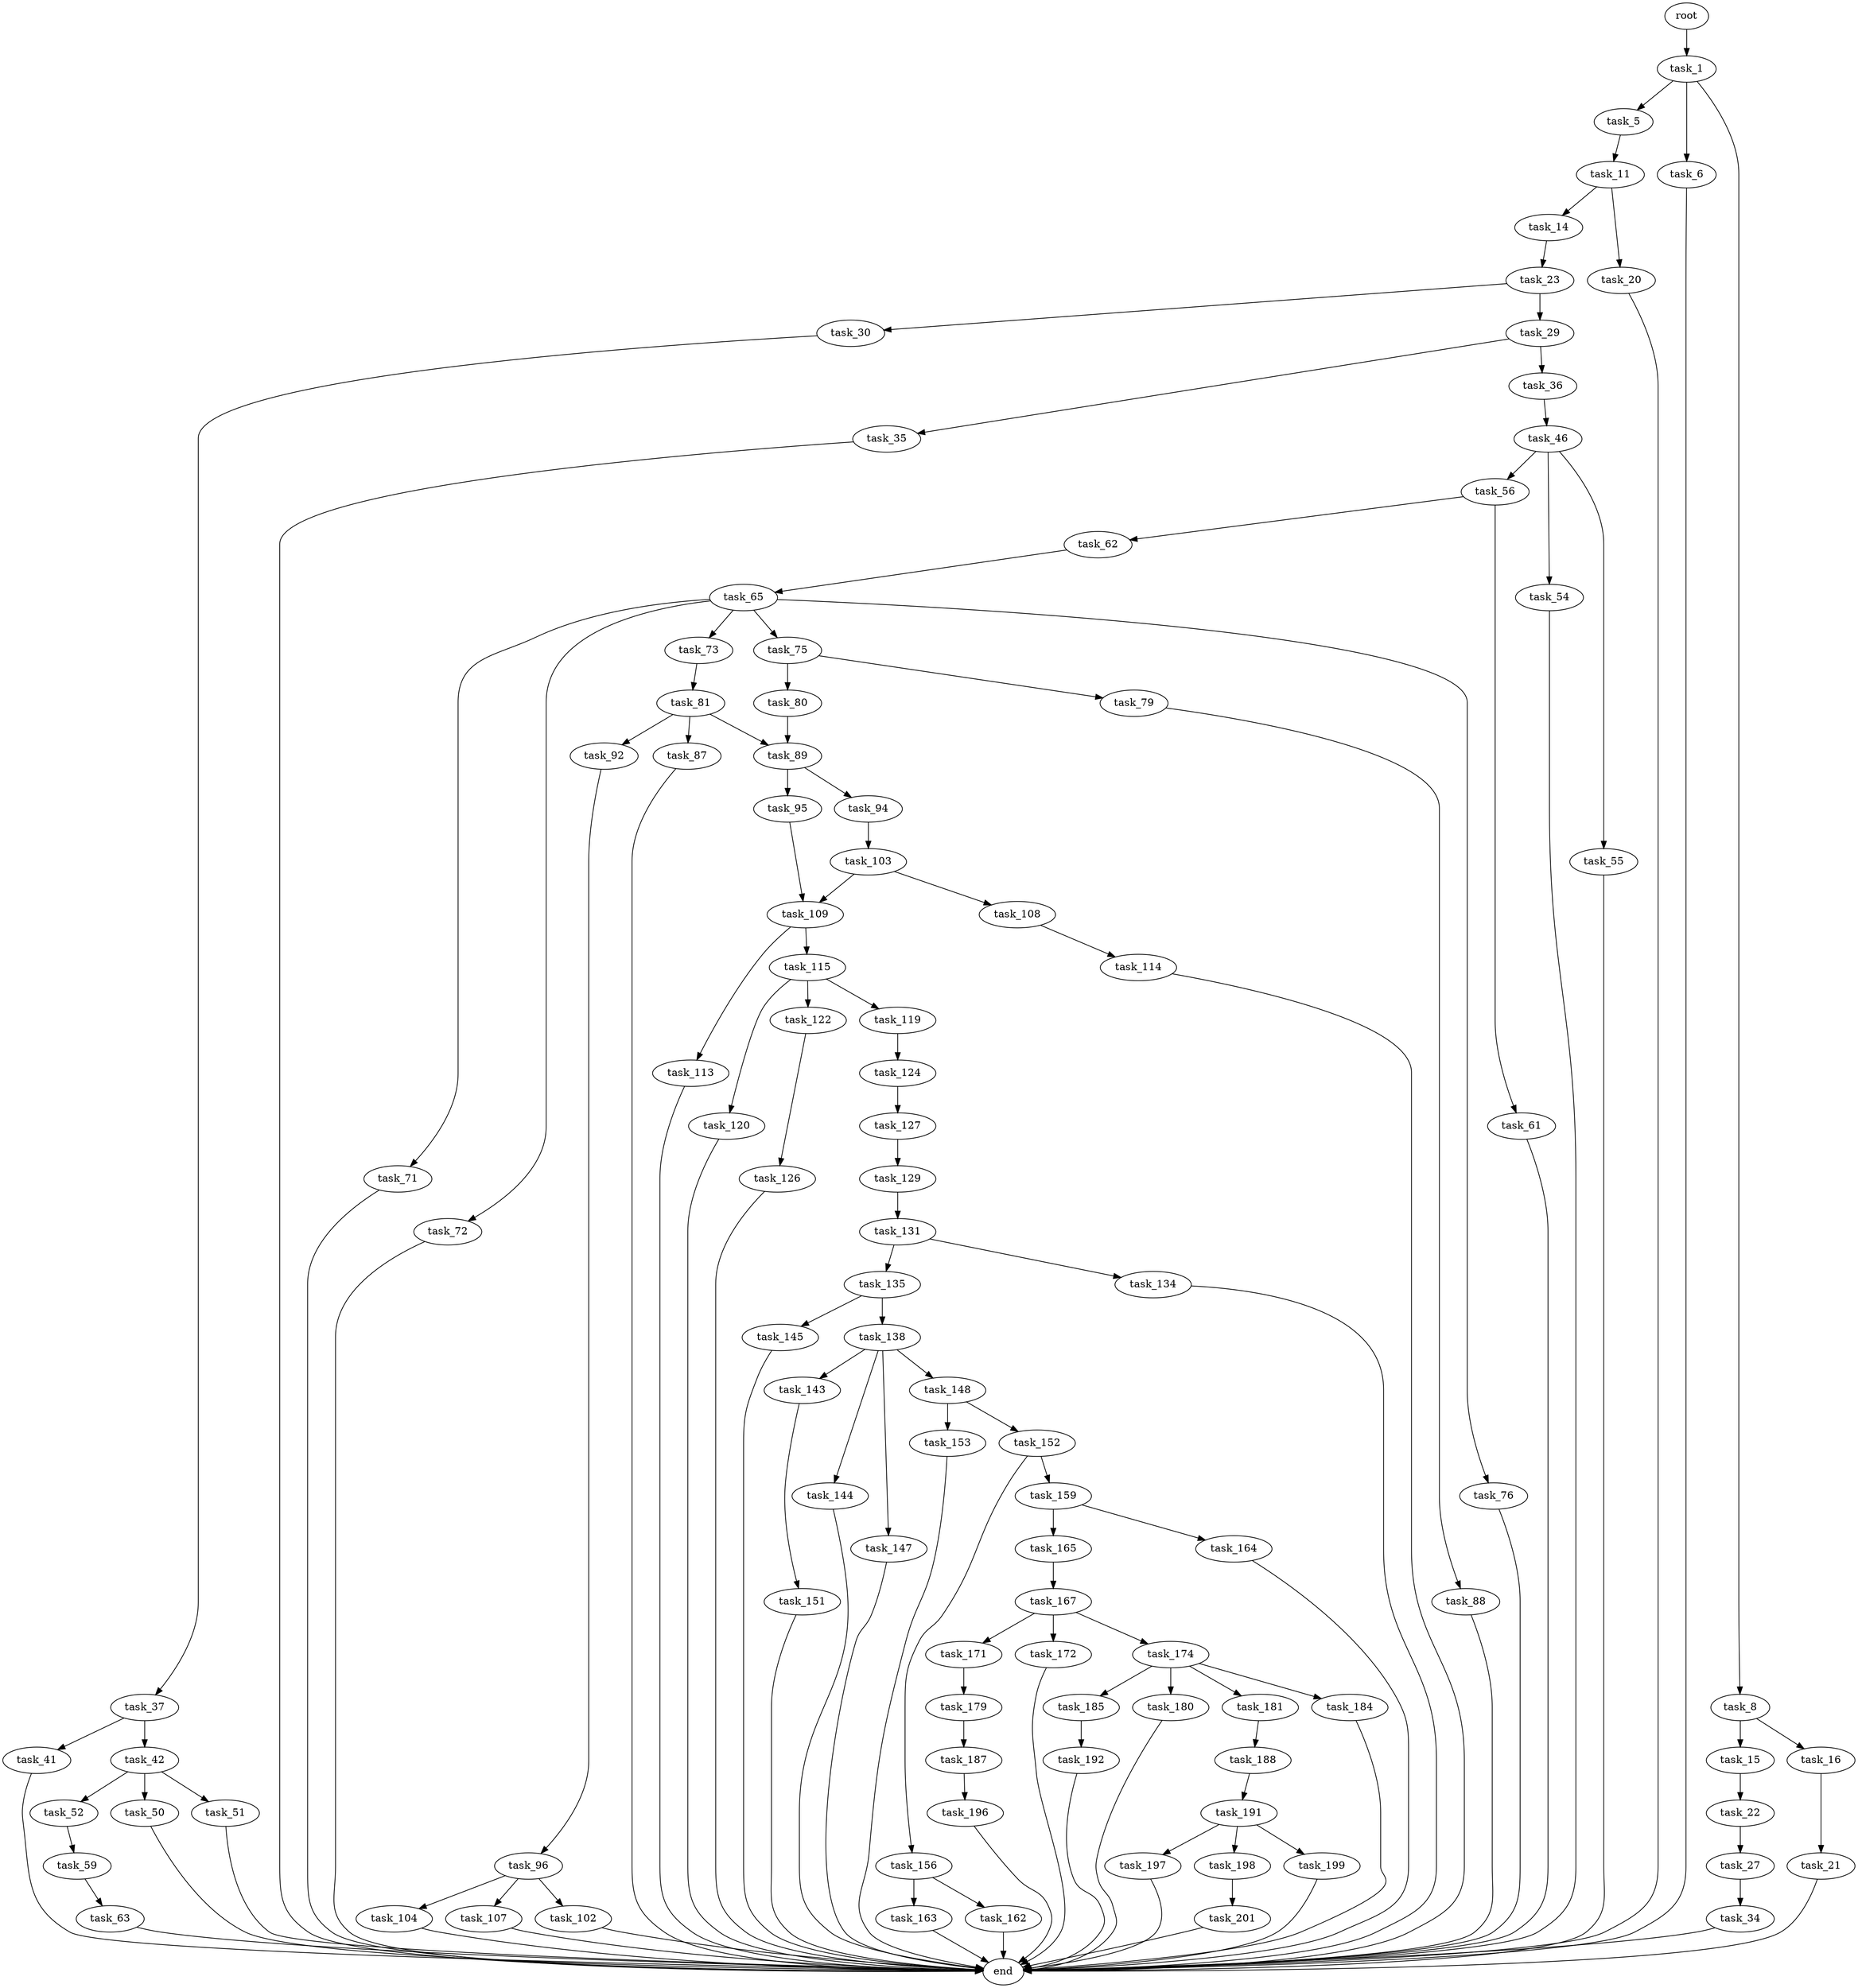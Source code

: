 digraph G {
  root [size="0.000000"];
  task_1 [size="50185965141.000000"];
  task_5 [size="702055701667.000000"];
  task_6 [size="6126015704.000000"];
  task_8 [size="483045165026.000000"];
  task_11 [size="134217728000.000000"];
  end [size="0.000000"];
  task_15 [size="1073741824000.000000"];
  task_16 [size="231928233984.000000"];
  task_14 [size="36134083526.000000"];
  task_20 [size="231928233984.000000"];
  task_23 [size="3384266288.000000"];
  task_22 [size="19642597804.000000"];
  task_21 [size="36501618153.000000"];
  task_27 [size="8589934592.000000"];
  task_29 [size="231928233984.000000"];
  task_30 [size="36214069690.000000"];
  task_34 [size="325861730241.000000"];
  task_35 [size="99647600424.000000"];
  task_36 [size="782757789696.000000"];
  task_37 [size="4206456233.000000"];
  task_46 [size="48248030212.000000"];
  task_41 [size="10143534720.000000"];
  task_42 [size="177388612302.000000"];
  task_50 [size="1085931347172.000000"];
  task_51 [size="402142854531.000000"];
  task_52 [size="17918672307.000000"];
  task_54 [size="32970525440.000000"];
  task_55 [size="8589934592.000000"];
  task_56 [size="8589934592.000000"];
  task_59 [size="159593783184.000000"];
  task_61 [size="182498876978.000000"];
  task_62 [size="549755813888.000000"];
  task_63 [size="247384148835.000000"];
  task_65 [size="913366250713.000000"];
  task_71 [size="7629703096.000000"];
  task_72 [size="64032389222.000000"];
  task_73 [size="68719476736.000000"];
  task_75 [size="21836201756.000000"];
  task_76 [size="3814442696.000000"];
  task_81 [size="481409886033.000000"];
  task_79 [size="359579096605.000000"];
  task_80 [size="14452196506.000000"];
  task_88 [size="231928233984.000000"];
  task_89 [size="52897432531.000000"];
  task_87 [size="231928233984.000000"];
  task_92 [size="5748951090.000000"];
  task_94 [size="134217728000.000000"];
  task_95 [size="8424382793.000000"];
  task_96 [size="231928233984.000000"];
  task_103 [size="8589934592.000000"];
  task_109 [size="596311199808.000000"];
  task_102 [size="549755813888.000000"];
  task_104 [size="877815364348.000000"];
  task_107 [size="549755813888.000000"];
  task_108 [size="19805642870.000000"];
  task_114 [size="731630531841.000000"];
  task_113 [size="549755813888.000000"];
  task_115 [size="235979758077.000000"];
  task_119 [size="81389916711.000000"];
  task_120 [size="627486862288.000000"];
  task_122 [size="8589934592.000000"];
  task_124 [size="134217728000.000000"];
  task_126 [size="68719476736.000000"];
  task_127 [size="782757789696.000000"];
  task_129 [size="533490685919.000000"];
  task_131 [size="39571482569.000000"];
  task_134 [size="3455804074.000000"];
  task_135 [size="459179796381.000000"];
  task_138 [size="194651476882.000000"];
  task_145 [size="4780717711.000000"];
  task_143 [size="549755813888.000000"];
  task_144 [size="28991029248.000000"];
  task_147 [size="13318824866.000000"];
  task_148 [size="610769752424.000000"];
  task_151 [size="782757789696.000000"];
  task_152 [size="9283964688.000000"];
  task_153 [size="368293445632.000000"];
  task_156 [size="1211664813.000000"];
  task_159 [size="36478543164.000000"];
  task_162 [size="1767533902.000000"];
  task_163 [size="1073741824000.000000"];
  task_164 [size="68719476736.000000"];
  task_165 [size="1073741824000.000000"];
  task_167 [size="782757789696.000000"];
  task_171 [size="5636361909.000000"];
  task_172 [size="1073741824000.000000"];
  task_174 [size="1073741824000.000000"];
  task_179 [size="8589934592.000000"];
  task_180 [size="8589934592.000000"];
  task_181 [size="16954435788.000000"];
  task_184 [size="134217728000.000000"];
  task_185 [size="1073741824000.000000"];
  task_187 [size="6858315058.000000"];
  task_188 [size="231928233984.000000"];
  task_192 [size="17396224196.000000"];
  task_196 [size="368293445632.000000"];
  task_191 [size="11892335050.000000"];
  task_197 [size="1099395091983.000000"];
  task_198 [size="465924286188.000000"];
  task_199 [size="134217728000.000000"];
  task_201 [size="134217728000.000000"];

  root -> task_1 [size="1.000000"];
  task_1 -> task_5 [size="838860800.000000"];
  task_1 -> task_6 [size="838860800.000000"];
  task_1 -> task_8 [size="838860800.000000"];
  task_5 -> task_11 [size="838860800.000000"];
  task_6 -> end [size="1.000000"];
  task_8 -> task_15 [size="301989888.000000"];
  task_8 -> task_16 [size="301989888.000000"];
  task_11 -> task_14 [size="209715200.000000"];
  task_11 -> task_20 [size="209715200.000000"];
  task_15 -> task_22 [size="838860800.000000"];
  task_16 -> task_21 [size="301989888.000000"];
  task_14 -> task_23 [size="75497472.000000"];
  task_20 -> end [size="1.000000"];
  task_23 -> task_29 [size="75497472.000000"];
  task_23 -> task_30 [size="75497472.000000"];
  task_22 -> task_27 [size="536870912.000000"];
  task_21 -> end [size="1.000000"];
  task_27 -> task_34 [size="33554432.000000"];
  task_29 -> task_35 [size="301989888.000000"];
  task_29 -> task_36 [size="301989888.000000"];
  task_30 -> task_37 [size="679477248.000000"];
  task_34 -> end [size="1.000000"];
  task_35 -> end [size="1.000000"];
  task_36 -> task_46 [size="679477248.000000"];
  task_37 -> task_41 [size="209715200.000000"];
  task_37 -> task_42 [size="209715200.000000"];
  task_46 -> task_54 [size="838860800.000000"];
  task_46 -> task_55 [size="838860800.000000"];
  task_46 -> task_56 [size="838860800.000000"];
  task_41 -> end [size="1.000000"];
  task_42 -> task_50 [size="209715200.000000"];
  task_42 -> task_51 [size="209715200.000000"];
  task_42 -> task_52 [size="209715200.000000"];
  task_50 -> end [size="1.000000"];
  task_51 -> end [size="1.000000"];
  task_52 -> task_59 [size="411041792.000000"];
  task_54 -> end [size="1.000000"];
  task_55 -> end [size="1.000000"];
  task_56 -> task_61 [size="33554432.000000"];
  task_56 -> task_62 [size="33554432.000000"];
  task_59 -> task_63 [size="134217728.000000"];
  task_61 -> end [size="1.000000"];
  task_62 -> task_65 [size="536870912.000000"];
  task_63 -> end [size="1.000000"];
  task_65 -> task_71 [size="838860800.000000"];
  task_65 -> task_72 [size="838860800.000000"];
  task_65 -> task_73 [size="838860800.000000"];
  task_65 -> task_75 [size="838860800.000000"];
  task_65 -> task_76 [size="838860800.000000"];
  task_71 -> end [size="1.000000"];
  task_72 -> end [size="1.000000"];
  task_73 -> task_81 [size="134217728.000000"];
  task_75 -> task_79 [size="411041792.000000"];
  task_75 -> task_80 [size="411041792.000000"];
  task_76 -> end [size="1.000000"];
  task_81 -> task_87 [size="411041792.000000"];
  task_81 -> task_89 [size="411041792.000000"];
  task_81 -> task_92 [size="411041792.000000"];
  task_79 -> task_88 [size="838860800.000000"];
  task_80 -> task_89 [size="301989888.000000"];
  task_88 -> end [size="1.000000"];
  task_89 -> task_94 [size="838860800.000000"];
  task_89 -> task_95 [size="838860800.000000"];
  task_87 -> end [size="1.000000"];
  task_92 -> task_96 [size="301989888.000000"];
  task_94 -> task_103 [size="209715200.000000"];
  task_95 -> task_109 [size="679477248.000000"];
  task_96 -> task_102 [size="301989888.000000"];
  task_96 -> task_104 [size="301989888.000000"];
  task_96 -> task_107 [size="301989888.000000"];
  task_103 -> task_108 [size="33554432.000000"];
  task_103 -> task_109 [size="33554432.000000"];
  task_109 -> task_113 [size="411041792.000000"];
  task_109 -> task_115 [size="411041792.000000"];
  task_102 -> end [size="1.000000"];
  task_104 -> end [size="1.000000"];
  task_107 -> end [size="1.000000"];
  task_108 -> task_114 [size="679477248.000000"];
  task_114 -> end [size="1.000000"];
  task_113 -> end [size="1.000000"];
  task_115 -> task_119 [size="301989888.000000"];
  task_115 -> task_120 [size="301989888.000000"];
  task_115 -> task_122 [size="301989888.000000"];
  task_119 -> task_124 [size="75497472.000000"];
  task_120 -> end [size="1.000000"];
  task_122 -> task_126 [size="33554432.000000"];
  task_124 -> task_127 [size="209715200.000000"];
  task_126 -> end [size="1.000000"];
  task_127 -> task_129 [size="679477248.000000"];
  task_129 -> task_131 [size="411041792.000000"];
  task_131 -> task_134 [size="838860800.000000"];
  task_131 -> task_135 [size="838860800.000000"];
  task_134 -> end [size="1.000000"];
  task_135 -> task_138 [size="301989888.000000"];
  task_135 -> task_145 [size="301989888.000000"];
  task_138 -> task_143 [size="209715200.000000"];
  task_138 -> task_144 [size="209715200.000000"];
  task_138 -> task_147 [size="209715200.000000"];
  task_138 -> task_148 [size="209715200.000000"];
  task_145 -> end [size="1.000000"];
  task_143 -> task_151 [size="536870912.000000"];
  task_144 -> end [size="1.000000"];
  task_147 -> end [size="1.000000"];
  task_148 -> task_152 [size="536870912.000000"];
  task_148 -> task_153 [size="536870912.000000"];
  task_151 -> end [size="1.000000"];
  task_152 -> task_156 [size="209715200.000000"];
  task_152 -> task_159 [size="209715200.000000"];
  task_153 -> end [size="1.000000"];
  task_156 -> task_162 [size="33554432.000000"];
  task_156 -> task_163 [size="33554432.000000"];
  task_159 -> task_164 [size="33554432.000000"];
  task_159 -> task_165 [size="33554432.000000"];
  task_162 -> end [size="1.000000"];
  task_163 -> end [size="1.000000"];
  task_164 -> end [size="1.000000"];
  task_165 -> task_167 [size="838860800.000000"];
  task_167 -> task_171 [size="679477248.000000"];
  task_167 -> task_172 [size="679477248.000000"];
  task_167 -> task_174 [size="679477248.000000"];
  task_171 -> task_179 [size="411041792.000000"];
  task_172 -> end [size="1.000000"];
  task_174 -> task_180 [size="838860800.000000"];
  task_174 -> task_181 [size="838860800.000000"];
  task_174 -> task_184 [size="838860800.000000"];
  task_174 -> task_185 [size="838860800.000000"];
  task_179 -> task_187 [size="33554432.000000"];
  task_180 -> end [size="1.000000"];
  task_181 -> task_188 [size="411041792.000000"];
  task_184 -> end [size="1.000000"];
  task_185 -> task_192 [size="838860800.000000"];
  task_187 -> task_196 [size="301989888.000000"];
  task_188 -> task_191 [size="301989888.000000"];
  task_192 -> end [size="1.000000"];
  task_196 -> end [size="1.000000"];
  task_191 -> task_197 [size="838860800.000000"];
  task_191 -> task_198 [size="838860800.000000"];
  task_191 -> task_199 [size="838860800.000000"];
  task_197 -> end [size="1.000000"];
  task_198 -> task_201 [size="411041792.000000"];
  task_199 -> end [size="1.000000"];
  task_201 -> end [size="1.000000"];
}
